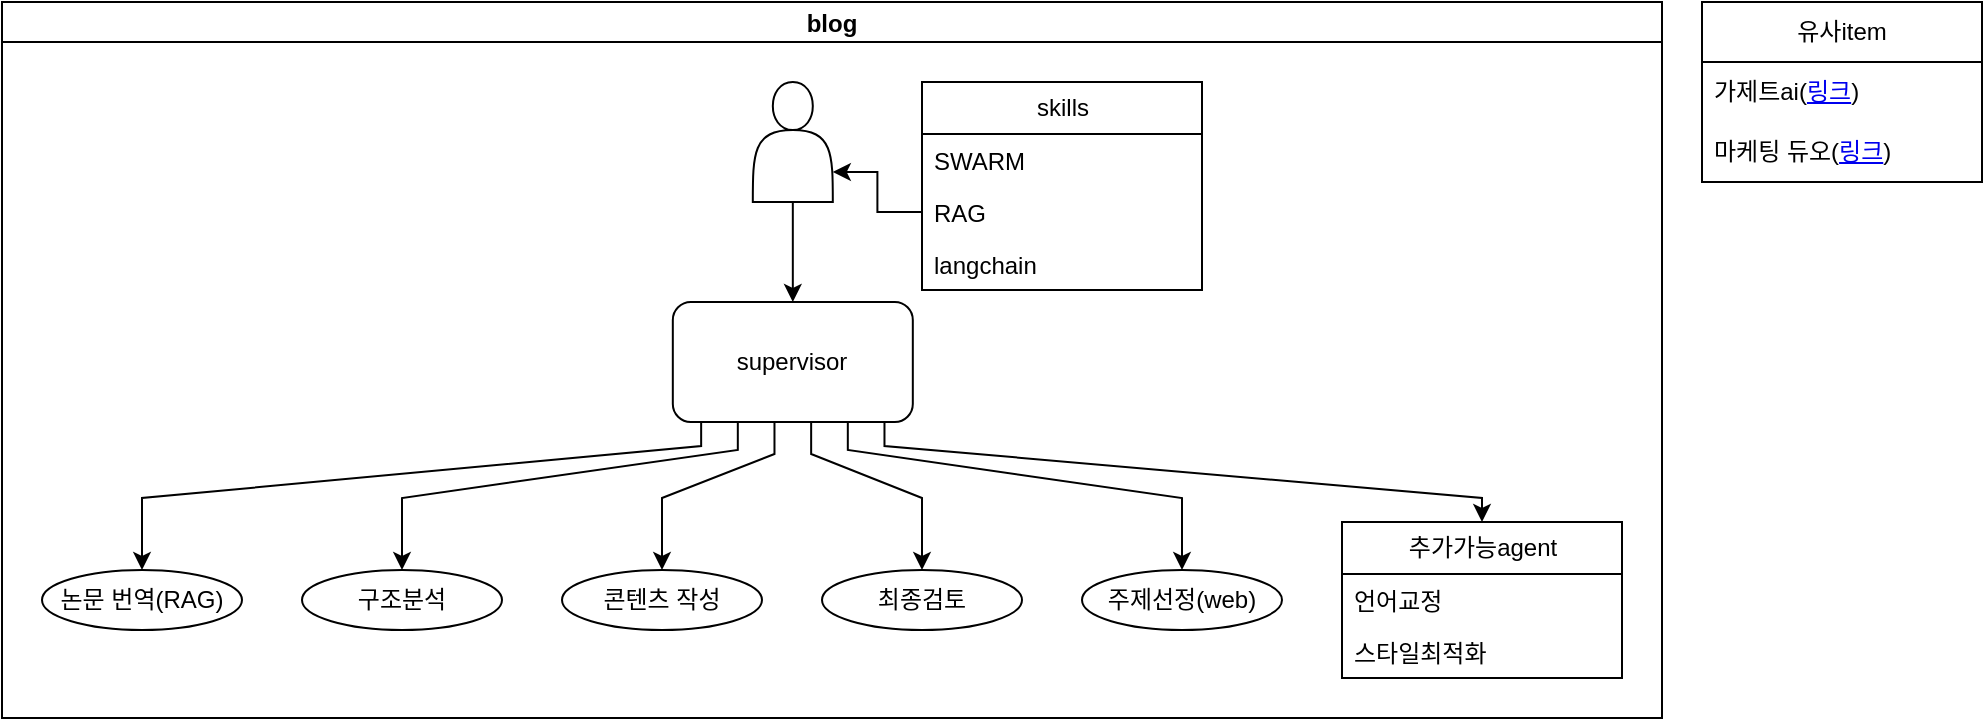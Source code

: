 <mxfile version="24.7.17">
  <diagram id="prtHgNgQTEPvFCAcTncT" name="Page-1">
    <mxGraphModel dx="1434" dy="761" grid="1" gridSize="10" guides="1" tooltips="1" connect="1" arrows="1" fold="1" page="1" pageScale="1" pageWidth="827" pageHeight="1169" math="0" shadow="0">
      <root>
        <mxCell id="0" />
        <mxCell id="1" parent="0" />
        <mxCell id="eSyjWRRpVgHQ1LCwIY2e-6" value="blog" style="swimlane;startSize=20;horizontal=1;childLayout=flowLayout;flowOrientation=north;resizable=0;interRankCellSpacing=50;containerType=tree;fontSize=12;" vertex="1" parent="1">
          <mxGeometry x="30" y="40" width="830" height="358" as="geometry" />
        </mxCell>
        <mxCell id="eSyjWRRpVgHQ1LCwIY2e-33" value="논문 번역(RAG)" style="ellipse;whiteSpace=wrap;html=1;align=center;newEdgeStyle={&quot;edgeStyle&quot;:&quot;entityRelationEdgeStyle&quot;,&quot;startArrow&quot;:&quot;none&quot;,&quot;endArrow&quot;:&quot;none&quot;,&quot;segment&quot;:10,&quot;curved&quot;:1,&quot;sourcePerimeterSpacing&quot;:0,&quot;targetPerimeterSpacing&quot;:0};treeFolding=1;treeMoving=1;" vertex="1" parent="eSyjWRRpVgHQ1LCwIY2e-6">
          <mxGeometry x="20" y="284" width="100" height="30" as="geometry" />
        </mxCell>
        <mxCell id="eSyjWRRpVgHQ1LCwIY2e-34" value="구조분석" style="ellipse;whiteSpace=wrap;html=1;align=center;newEdgeStyle={&quot;edgeStyle&quot;:&quot;entityRelationEdgeStyle&quot;,&quot;startArrow&quot;:&quot;none&quot;,&quot;endArrow&quot;:&quot;none&quot;,&quot;segment&quot;:10,&quot;curved&quot;:1,&quot;sourcePerimeterSpacing&quot;:0,&quot;targetPerimeterSpacing&quot;:0};treeFolding=1;treeMoving=1;" vertex="1" parent="eSyjWRRpVgHQ1LCwIY2e-6">
          <mxGeometry x="150" y="284" width="100" height="30" as="geometry" />
        </mxCell>
        <mxCell id="eSyjWRRpVgHQ1LCwIY2e-37" value="콘텐츠 작성" style="ellipse;whiteSpace=wrap;html=1;align=center;newEdgeStyle={&quot;edgeStyle&quot;:&quot;entityRelationEdgeStyle&quot;,&quot;startArrow&quot;:&quot;none&quot;,&quot;endArrow&quot;:&quot;none&quot;,&quot;segment&quot;:10,&quot;curved&quot;:1,&quot;sourcePerimeterSpacing&quot;:0,&quot;targetPerimeterSpacing&quot;:0};treeFolding=1;treeMoving=1;" vertex="1" parent="eSyjWRRpVgHQ1LCwIY2e-6">
          <mxGeometry x="280" y="284" width="100" height="30" as="geometry" />
        </mxCell>
        <mxCell id="eSyjWRRpVgHQ1LCwIY2e-36" value="최종검토" style="ellipse;whiteSpace=wrap;html=1;align=center;newEdgeStyle={&quot;edgeStyle&quot;:&quot;entityRelationEdgeStyle&quot;,&quot;startArrow&quot;:&quot;none&quot;,&quot;endArrow&quot;:&quot;none&quot;,&quot;segment&quot;:10,&quot;curved&quot;:1,&quot;sourcePerimeterSpacing&quot;:0,&quot;targetPerimeterSpacing&quot;:0};treeFolding=1;treeMoving=1;" vertex="1" parent="eSyjWRRpVgHQ1LCwIY2e-6">
          <mxGeometry x="410" y="284" width="100" height="30" as="geometry" />
        </mxCell>
        <mxCell id="eSyjWRRpVgHQ1LCwIY2e-35" value="주제선정(web)" style="ellipse;whiteSpace=wrap;html=1;align=center;newEdgeStyle={&quot;edgeStyle&quot;:&quot;entityRelationEdgeStyle&quot;,&quot;startArrow&quot;:&quot;none&quot;,&quot;endArrow&quot;:&quot;none&quot;,&quot;segment&quot;:10,&quot;curved&quot;:1,&quot;sourcePerimeterSpacing&quot;:0,&quot;targetPerimeterSpacing&quot;:0};treeFolding=1;treeMoving=1;" vertex="1" parent="eSyjWRRpVgHQ1LCwIY2e-6">
          <mxGeometry x="540" y="284" width="100" height="30" as="geometry" />
        </mxCell>
        <mxCell id="eSyjWRRpVgHQ1LCwIY2e-43" style="edgeStyle=orthogonalEdgeStyle;rounded=0;orthogonalLoop=1;jettySize=auto;html=1;entryX=0.5;entryY=0;entryDx=0;entryDy=0;noEdgeStyle=1;orthogonal=1;" edge="1" parent="eSyjWRRpVgHQ1LCwIY2e-6" source="eSyjWRRpVgHQ1LCwIY2e-40" target="eSyjWRRpVgHQ1LCwIY2e-42">
          <mxGeometry relative="1" as="geometry">
            <Array as="points">
              <mxPoint x="395.408" y="112" />
              <mxPoint x="395.408" y="138" />
            </Array>
          </mxGeometry>
        </mxCell>
        <mxCell id="eSyjWRRpVgHQ1LCwIY2e-40" value="" style="shape=actor;whiteSpace=wrap;html=1;" vertex="1" parent="eSyjWRRpVgHQ1LCwIY2e-6">
          <mxGeometry x="375.408" y="40" width="40" height="60" as="geometry" />
        </mxCell>
        <mxCell id="eSyjWRRpVgHQ1LCwIY2e-44" style="edgeStyle=orthogonalEdgeStyle;rounded=0;orthogonalLoop=1;jettySize=auto;html=1;entryX=0.5;entryY=0;entryDx=0;entryDy=0;noEdgeStyle=1;orthogonal=1;" edge="1" parent="eSyjWRRpVgHQ1LCwIY2e-6" source="eSyjWRRpVgHQ1LCwIY2e-42" target="eSyjWRRpVgHQ1LCwIY2e-33">
          <mxGeometry relative="1" as="geometry">
            <Array as="points">
              <mxPoint x="349.575" y="222" />
              <mxPoint x="70" y="248" />
            </Array>
          </mxGeometry>
        </mxCell>
        <mxCell id="eSyjWRRpVgHQ1LCwIY2e-45" style="edgeStyle=orthogonalEdgeStyle;rounded=0;orthogonalLoop=1;jettySize=auto;html=1;entryX=0.5;entryY=0;entryDx=0;entryDy=0;noEdgeStyle=1;orthogonal=1;" edge="1" parent="eSyjWRRpVgHQ1LCwIY2e-6" source="eSyjWRRpVgHQ1LCwIY2e-42" target="eSyjWRRpVgHQ1LCwIY2e-34">
          <mxGeometry relative="1" as="geometry">
            <Array as="points">
              <mxPoint x="367.908" y="224" />
              <mxPoint x="200" y="248" />
            </Array>
          </mxGeometry>
        </mxCell>
        <mxCell id="eSyjWRRpVgHQ1LCwIY2e-46" style="edgeStyle=orthogonalEdgeStyle;rounded=0;orthogonalLoop=1;jettySize=auto;html=1;entryX=0.5;entryY=0;entryDx=0;entryDy=0;noEdgeStyle=1;orthogonal=1;" edge="1" parent="eSyjWRRpVgHQ1LCwIY2e-6" source="eSyjWRRpVgHQ1LCwIY2e-42" target="eSyjWRRpVgHQ1LCwIY2e-37">
          <mxGeometry relative="1" as="geometry">
            <Array as="points">
              <mxPoint x="386.241" y="226" />
              <mxPoint x="330" y="248" />
            </Array>
          </mxGeometry>
        </mxCell>
        <mxCell id="eSyjWRRpVgHQ1LCwIY2e-47" style="edgeStyle=orthogonalEdgeStyle;rounded=0;orthogonalLoop=1;jettySize=auto;html=1;entryX=0.5;entryY=0;entryDx=0;entryDy=0;noEdgeStyle=1;orthogonal=1;" edge="1" parent="eSyjWRRpVgHQ1LCwIY2e-6" source="eSyjWRRpVgHQ1LCwIY2e-42" target="eSyjWRRpVgHQ1LCwIY2e-36">
          <mxGeometry relative="1" as="geometry">
            <Array as="points">
              <mxPoint x="404.575" y="226" />
              <mxPoint x="460" y="248" />
            </Array>
          </mxGeometry>
        </mxCell>
        <mxCell id="eSyjWRRpVgHQ1LCwIY2e-48" style="edgeStyle=orthogonalEdgeStyle;rounded=0;orthogonalLoop=1;jettySize=auto;html=1;entryX=0.5;entryY=0;entryDx=0;entryDy=0;noEdgeStyle=1;orthogonal=1;" edge="1" parent="eSyjWRRpVgHQ1LCwIY2e-6" source="eSyjWRRpVgHQ1LCwIY2e-42" target="eSyjWRRpVgHQ1LCwIY2e-35">
          <mxGeometry relative="1" as="geometry">
            <Array as="points">
              <mxPoint x="422.908" y="224" />
              <mxPoint x="590" y="248" />
            </Array>
          </mxGeometry>
        </mxCell>
        <mxCell id="eSyjWRRpVgHQ1LCwIY2e-63" style="edgeStyle=orthogonalEdgeStyle;rounded=0;orthogonalLoop=1;jettySize=auto;html=1;entryX=0.5;entryY=0;entryDx=0;entryDy=0;noEdgeStyle=1;orthogonal=1;" edge="1" parent="eSyjWRRpVgHQ1LCwIY2e-6" source="eSyjWRRpVgHQ1LCwIY2e-42" target="eSyjWRRpVgHQ1LCwIY2e-53">
          <mxGeometry relative="1" as="geometry">
            <Array as="points">
              <mxPoint x="441.241" y="222" />
              <mxPoint x="740" y="248" />
            </Array>
          </mxGeometry>
        </mxCell>
        <mxCell id="eSyjWRRpVgHQ1LCwIY2e-42" value="supervisor" style="rounded=1;whiteSpace=wrap;html=1;" vertex="1" parent="eSyjWRRpVgHQ1LCwIY2e-6">
          <mxGeometry x="335.408" y="150" width="120" height="60" as="geometry" />
        </mxCell>
        <mxCell id="eSyjWRRpVgHQ1LCwIY2e-53" value="추가가능agent" style="swimlane;fontStyle=0;childLayout=stackLayout;horizontal=1;startSize=26;fillColor=none;horizontalStack=0;resizeParent=1;resizeParentMax=0;resizeLast=0;collapsible=1;marginBottom=0;html=1;" vertex="1" parent="eSyjWRRpVgHQ1LCwIY2e-6">
          <mxGeometry x="670" y="260" width="140" height="78" as="geometry" />
        </mxCell>
        <mxCell id="eSyjWRRpVgHQ1LCwIY2e-54" value="언어교정" style="text;strokeColor=none;fillColor=none;align=left;verticalAlign=top;spacingLeft=4;spacingRight=4;overflow=hidden;rotatable=0;points=[[0,0.5],[1,0.5]];portConstraint=eastwest;whiteSpace=wrap;html=1;" vertex="1" parent="eSyjWRRpVgHQ1LCwIY2e-53">
          <mxGeometry y="26" width="140" height="26" as="geometry" />
        </mxCell>
        <mxCell id="eSyjWRRpVgHQ1LCwIY2e-55" value="스타일최적화" style="text;strokeColor=none;fillColor=none;align=left;verticalAlign=top;spacingLeft=4;spacingRight=4;overflow=hidden;rotatable=0;points=[[0,0.5],[1,0.5]];portConstraint=eastwest;whiteSpace=wrap;html=1;" vertex="1" parent="eSyjWRRpVgHQ1LCwIY2e-53">
          <mxGeometry y="52" width="140" height="26" as="geometry" />
        </mxCell>
        <mxCell id="eSyjWRRpVgHQ1LCwIY2e-15" value="유사item" style="swimlane;fontStyle=0;childLayout=stackLayout;horizontal=1;startSize=30;horizontalStack=0;resizeParent=1;resizeParentMax=0;resizeLast=0;collapsible=1;marginBottom=0;whiteSpace=wrap;html=1;" vertex="1" parent="1">
          <mxGeometry x="880" y="40" width="140" height="90" as="geometry" />
        </mxCell>
        <mxCell id="eSyjWRRpVgHQ1LCwIY2e-16" value="가제트ai(&lt;a href=&quot;https://gazet.ai/&quot;&gt;링크&lt;/a&gt;)" style="text;strokeColor=none;fillColor=none;align=left;verticalAlign=middle;spacingLeft=4;spacingRight=4;overflow=hidden;points=[[0,0.5],[1,0.5]];portConstraint=eastwest;rotatable=0;whiteSpace=wrap;html=1;" vertex="1" parent="eSyjWRRpVgHQ1LCwIY2e-15">
          <mxGeometry y="30" width="140" height="30" as="geometry" />
        </mxCell>
        <mxCell id="eSyjWRRpVgHQ1LCwIY2e-17" value="마케팅 듀오(&lt;a href=&quot;https://marketingduo.co.kr/bbs/product.php?id=30&quot;&gt;링크&lt;/a&gt;)" style="text;strokeColor=none;fillColor=none;align=left;verticalAlign=middle;spacingLeft=4;spacingRight=4;overflow=hidden;points=[[0,0.5],[1,0.5]];portConstraint=eastwest;rotatable=0;whiteSpace=wrap;html=1;" vertex="1" parent="eSyjWRRpVgHQ1LCwIY2e-15">
          <mxGeometry y="60" width="140" height="30" as="geometry" />
        </mxCell>
        <mxCell id="eSyjWRRpVgHQ1LCwIY2e-49" value="skills" style="swimlane;fontStyle=0;childLayout=stackLayout;horizontal=1;startSize=26;fillColor=none;horizontalStack=0;resizeParent=1;resizeParentMax=0;resizeLast=0;collapsible=1;marginBottom=0;html=1;" vertex="1" parent="1">
          <mxGeometry x="490" y="80" width="140" height="104" as="geometry" />
        </mxCell>
        <mxCell id="eSyjWRRpVgHQ1LCwIY2e-50" value="SWARM" style="text;strokeColor=none;fillColor=none;align=left;verticalAlign=top;spacingLeft=4;spacingRight=4;overflow=hidden;rotatable=0;points=[[0,0.5],[1,0.5]];portConstraint=eastwest;whiteSpace=wrap;html=1;" vertex="1" parent="eSyjWRRpVgHQ1LCwIY2e-49">
          <mxGeometry y="26" width="140" height="26" as="geometry" />
        </mxCell>
        <mxCell id="eSyjWRRpVgHQ1LCwIY2e-51" value="RAG" style="text;strokeColor=none;fillColor=none;align=left;verticalAlign=top;spacingLeft=4;spacingRight=4;overflow=hidden;rotatable=0;points=[[0,0.5],[1,0.5]];portConstraint=eastwest;whiteSpace=wrap;html=1;" vertex="1" parent="eSyjWRRpVgHQ1LCwIY2e-49">
          <mxGeometry y="52" width="140" height="26" as="geometry" />
        </mxCell>
        <mxCell id="eSyjWRRpVgHQ1LCwIY2e-52" value="langchain" style="text;strokeColor=none;fillColor=none;align=left;verticalAlign=top;spacingLeft=4;spacingRight=4;overflow=hidden;rotatable=0;points=[[0,0.5],[1,0.5]];portConstraint=eastwest;whiteSpace=wrap;html=1;" vertex="1" parent="eSyjWRRpVgHQ1LCwIY2e-49">
          <mxGeometry y="78" width="140" height="26" as="geometry" />
        </mxCell>
        <mxCell id="eSyjWRRpVgHQ1LCwIY2e-65" style="edgeStyle=orthogonalEdgeStyle;rounded=0;orthogonalLoop=1;jettySize=auto;html=1;entryX=1;entryY=0.75;entryDx=0;entryDy=0;" edge="1" parent="1" source="eSyjWRRpVgHQ1LCwIY2e-51" target="eSyjWRRpVgHQ1LCwIY2e-40">
          <mxGeometry relative="1" as="geometry" />
        </mxCell>
      </root>
    </mxGraphModel>
  </diagram>
</mxfile>
